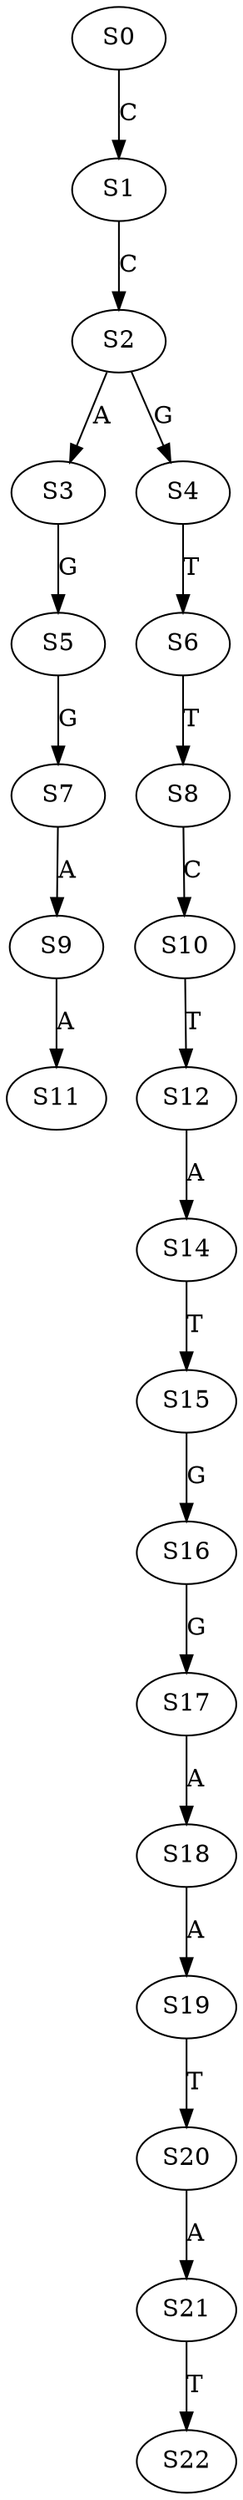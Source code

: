 strict digraph  {
	S0 -> S1 [ label = C ];
	S1 -> S2 [ label = C ];
	S2 -> S3 [ label = A ];
	S2 -> S4 [ label = G ];
	S3 -> S5 [ label = G ];
	S4 -> S6 [ label = T ];
	S5 -> S7 [ label = G ];
	S6 -> S8 [ label = T ];
	S7 -> S9 [ label = A ];
	S8 -> S10 [ label = C ];
	S9 -> S11 [ label = A ];
	S10 -> S12 [ label = T ];
	S12 -> S14 [ label = A ];
	S14 -> S15 [ label = T ];
	S15 -> S16 [ label = G ];
	S16 -> S17 [ label = G ];
	S17 -> S18 [ label = A ];
	S18 -> S19 [ label = A ];
	S19 -> S20 [ label = T ];
	S20 -> S21 [ label = A ];
	S21 -> S22 [ label = T ];
}
